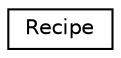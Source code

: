 digraph "Graphical Class Hierarchy"
{
 // LATEX_PDF_SIZE
  edge [fontname="Helvetica",fontsize="10",labelfontname="Helvetica",labelfontsize="10"];
  node [fontname="Helvetica",fontsize="10",shape=record];
  rankdir="LR";
  Node0 [label="Recipe",height=0.2,width=0.4,color="black", fillcolor="white", style="filled",URL="$classRecipe.html",tooltip="This class stores and allows the user to manipulate specific recipes."];
}
